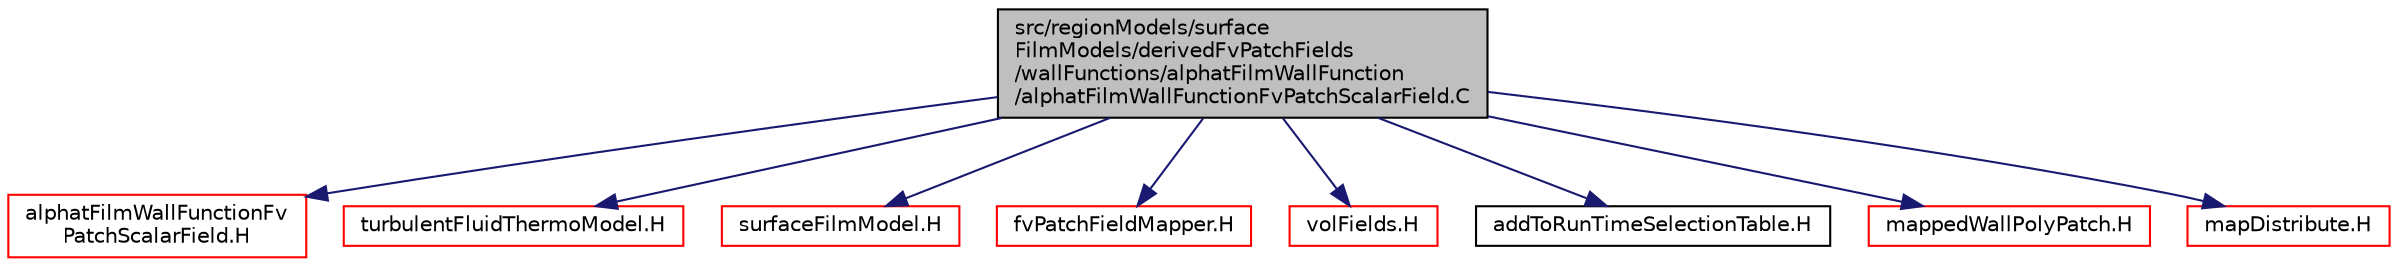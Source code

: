 digraph "src/regionModels/surfaceFilmModels/derivedFvPatchFields/wallFunctions/alphatFilmWallFunction/alphatFilmWallFunctionFvPatchScalarField.C"
{
  bgcolor="transparent";
  edge [fontname="Helvetica",fontsize="10",labelfontname="Helvetica",labelfontsize="10"];
  node [fontname="Helvetica",fontsize="10",shape=record];
  Node0 [label="src/regionModels/surface\lFilmModels/derivedFvPatchFields\l/wallFunctions/alphatFilmWallFunction\l/alphatFilmWallFunctionFvPatchScalarField.C",height=0.2,width=0.4,color="black", fillcolor="grey75", style="filled", fontcolor="black"];
  Node0 -> Node1 [color="midnightblue",fontsize="10",style="solid",fontname="Helvetica"];
  Node1 [label="alphatFilmWallFunctionFv\lPatchScalarField.H",height=0.2,width=0.4,color="red",URL="$a14201.html"];
  Node0 -> Node207 [color="midnightblue",fontsize="10",style="solid",fontname="Helvetica"];
  Node207 [label="turbulentFluidThermoModel.H",height=0.2,width=0.4,color="red",URL="$a17672.html"];
  Node0 -> Node344 [color="midnightblue",fontsize="10",style="solid",fontname="Helvetica"];
  Node344 [label="surfaceFilmModel.H",height=0.2,width=0.4,color="red",URL="$a14447.html"];
  Node0 -> Node373 [color="midnightblue",fontsize="10",style="solid",fontname="Helvetica"];
  Node373 [label="fvPatchFieldMapper.H",height=0.2,width=0.4,color="red",URL="$a02630.html"];
  Node0 -> Node226 [color="midnightblue",fontsize="10",style="solid",fontname="Helvetica"];
  Node226 [label="volFields.H",height=0.2,width=0.4,color="red",URL="$a02912.html"];
  Node0 -> Node374 [color="midnightblue",fontsize="10",style="solid",fontname="Helvetica"];
  Node374 [label="addToRunTimeSelectionTable.H",height=0.2,width=0.4,color="black",URL="$a09989.html",tooltip="Macros for easy insertion into run-time selection tables. "];
  Node0 -> Node375 [color="midnightblue",fontsize="10",style="solid",fontname="Helvetica"];
  Node375 [label="mappedWallPolyPatch.H",height=0.2,width=0.4,color="red",URL="$a08306.html"];
  Node0 -> Node377 [color="midnightblue",fontsize="10",style="solid",fontname="Helvetica"];
  Node377 [label="mapDistribute.H",height=0.2,width=0.4,color="red",URL="$a12335.html"];
}
